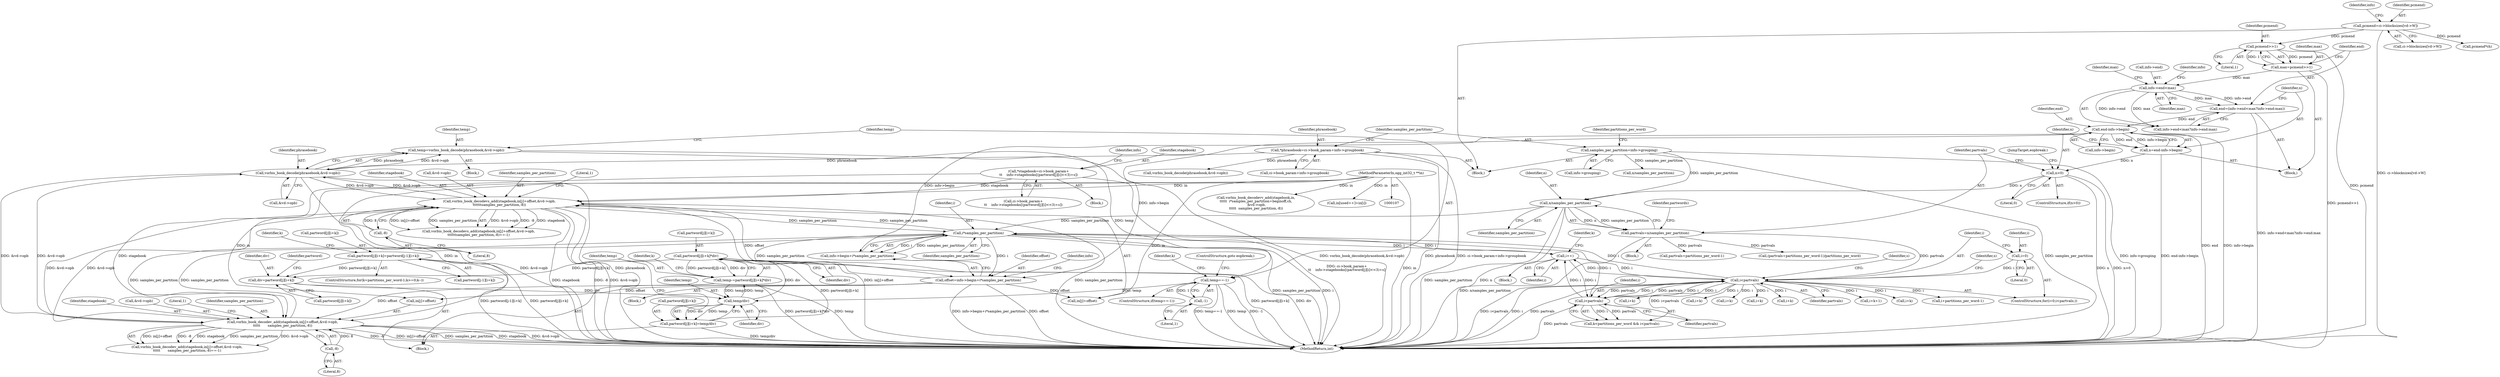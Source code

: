 digraph "1_Android_659030a2e80c38fb8da0a4eb68695349eec6778b@pointer" {
"1000445" [label="(Call,partword[j][i+k]*div)"];
"1000432" [label="(Call,partword[j][i+k]=temp/div)"];
"1000440" [label="(Call,temp/div)"];
"1000407" [label="(Call,temp==-1)"];
"1000398" [label="(Call,temp=vorbis_book_decode(phrasebook,&vd->opb))"];
"1000400" [label="(Call,vorbis_book_decode(phrasebook,&vd->opb))"];
"1000133" [label="(Call,*phrasebook=ci->book_param+info->groupbook)"];
"1000555" [label="(Call,vorbis_book_decodevs_add(stagebook,in[j]+offset,&vd->opb,\n\t\t\t\t\t\tsamples_per_partition,-8))"];
"1000508" [label="(Call,*stagebook=ci->book_param+\n\t\t    info->stagebooks[(partword[j][i]<<3)+s])"];
"1000110" [label="(MethodParameterIn,ogg_int32_t **in)"];
"1000481" [label="(Call,offset=info->begin+i*samples_per_partition)"];
"1000193" [label="(Call,end-info->begin)"];
"1000178" [label="(Call,end=(info->end<max?info->end:max))"];
"1000181" [label="(Call,info->end<max)"];
"1000172" [label="(Call,max=pcmend>>1)"];
"1000174" [label="(Call,pcmend>>1)"];
"1000155" [label="(Call,pcmend=ci->blocksizes[vd->W])"];
"1000487" [label="(Call,i*samples_per_partition)"];
"1000298" [label="(Call,i<partvals)"];
"1000295" [label="(Call,i=0)"];
"1000462" [label="(Call,i<partvals)"];
"1000468" [label="(Call,i++)"];
"1000204" [label="(Call,partvals=n/samples_per_partition)"];
"1000206" [label="(Call,n/samples_per_partition)"];
"1000199" [label="(Call,n>0)"];
"1000191" [label="(Call,n=end-info->begin)"];
"1000143" [label="(Call,samples_per_partition=info->grouping)"];
"1000534" [label="(Call,vorbis_book_decodev_add(stagebook,in[j]+offset,&vd->opb,\n\t\t\t\t\t       samples_per_partition,-8))"];
"1000546" [label="(Call,-8)"];
"1000567" [label="(Call,-8)"];
"1000409" [label="(Call,-1)"];
"1000443" [label="(Call,temp-=partword[j][i+k]*div)"];
"1000445" [label="(Call,partword[j][i+k]*div)"];
"1000423" [label="(Call,div=partword[j][i+k])"];
"1000370" [label="(Call,partword[j][i+k]=partword[j-1][i+k])"];
"1000205" [label="(Identifier,partvals)"];
"1000570" [label="(Literal,1)"];
"1000195" [label="(Call,info->begin)"];
"1000185" [label="(Identifier,max)"];
"1000440" [label="(Call,temp/div)"];
"1000369" [label="(Identifier,k)"];
"1000429" [label="(Call,i+k)"];
"1000110" [label="(MethodParameterIn,ogg_int32_t **in)"];
"1000556" [label="(Identifier,stagebook)"];
"1000155" [label="(Call,pcmend=ci->blocksizes[vd->W])"];
"1000465" [label="(Block,)"];
"1000294" [label="(ControlStructure,for(i=0;i<partvals;))"];
"1000562" [label="(Call,&vd->opb)"];
"1000509" [label="(Identifier,stagebook)"];
"1000463" [label="(Identifier,i)"];
"1000536" [label="(Call,in[j]+offset)"];
"1000557" [label="(Call,in[j]+offset)"];
"1000334" [label="(Call,i+k)"];
"1000535" [label="(Identifier,stagebook)"];
"1000410" [label="(Literal,1)"];
"1000568" [label="(Literal,8)"];
"1000295" [label="(Call,i=0)"];
"1000555" [label="(Call,vorbis_book_decodevs_add(stagebook,in[j]+offset,&vd->opb,\n\t\t\t\t\t\tsamples_per_partition,-8))"];
"1000204" [label="(Call,partvals=n/samples_per_partition)"];
"1000425" [label="(Call,partword[j][i+k])"];
"1000207" [label="(Identifier,n)"];
"1000384" [label="(Call,i+k)"];
"1000420" [label="(Identifier,k)"];
"1000407" [label="(Call,temp==-1)"];
"1000482" [label="(Identifier,offset)"];
"1000375" [label="(Call,i+k)"];
"1000481" [label="(Call,offset=info->begin+i*samples_per_partition)"];
"1000191" [label="(Call,n=end-info->begin)"];
"1000547" [label="(Literal,8)"];
"1000167" [label="(Identifier,info)"];
"1000157" [label="(Call,ci->blocksizes[vd->W])"];
"1000423" [label="(Call,div=partword[j][i+k])"];
"1000488" [label="(Identifier,i)"];
"1000172" [label="(Call,max=pcmend>>1)"];
"1000529" [label="(Identifier,info)"];
"1000300" [label="(Identifier,partvals)"];
"1000458" [label="(Call,k<partitions_per_word && i<partvals)"];
"1000464" [label="(Identifier,partvals)"];
"1000733" [label="(Call,vorbis_book_decode(phrasebook,&vd->opb))"];
"1000371" [label="(Call,partword[j][i+k])"];
"1000193" [label="(Call,end-info->begin)"];
"1000401" [label="(Identifier,phrasebook)"];
"1000182" [label="(Call,info->end)"];
"1000832" [label="(Call,vorbis_book_decodevv_add(stagebook,in,\n\t\t\t\t\t  i*samples_per_partition+beginoff,ch,\n &vd->opb,\n\t\t\t\t\t  samples_per_partition,-8))"];
"1000176" [label="(Literal,1)"];
"1000441" [label="(Identifier,temp)"];
"1000296" [label="(Identifier,i)"];
"1000342" [label="(Call,i+k+1)"];
"1000211" [label="(Identifier,partwords)"];
"1000432" [label="(Call,partword[j][i+k]=temp/div)"];
"1000113" [label="(Block,)"];
"1000433" [label="(Call,partword[j][i+k])"];
"1000510" [label="(Call,ci->book_param+\n\t\t    info->stagebooks[(partword[j][i]<<3)+s])"];
"1000187" [label="(Identifier,info)"];
"1000578" [label="(Call,pcmend*ch)"];
"1000437" [label="(Call,i+k)"];
"1000200" [label="(Identifier,n)"];
"1000444" [label="(Identifier,temp)"];
"1000299" [label="(Identifier,i)"];
"1000566" [label="(Identifier,samples_per_partition)"];
"1000854" [label="(MethodReturn,int)"];
"1000494" [label="(Identifier,info)"];
"1000150" [label="(Identifier,partitions_per_word)"];
"1000462" [label="(Call,i<partvals)"];
"1000232" [label="(Call,in[used++]=in[i])"];
"1000199" [label="(Call,n>0)"];
"1000370" [label="(Call,partword[j][i+k]=partword[j-1][i+k])"];
"1000359" [label="(ControlStructure,for(k=partitions_per_word-1;k>=0;k--))"];
"1000567" [label="(Call,-8)"];
"1000194" [label="(Identifier,end)"];
"1000400" [label="(Call,vorbis_book_decode(phrasebook,&vd->opb))"];
"1000554" [label="(Call,vorbis_book_decodevs_add(stagebook,in[j]+offset,&vd->opb,\n\t\t\t\t\t\tsamples_per_partition,-8)==-1)"];
"1000479" [label="(Block,)"];
"1000443" [label="(Call,temp-=partword[j][i+k]*div)"];
"1000414" [label="(Identifier,k)"];
"1000533" [label="(Call,vorbis_book_decodev_add(stagebook,in[j]+offset,&vd->opb,\n\t\t\t\t\t       samples_per_partition,-8)==-1)"];
"1000446" [label="(Call,partword[j][i+k])"];
"1000402" [label="(Call,&vd->opb)"];
"1000506" [label="(Block,)"];
"1000508" [label="(Call,*stagebook=ci->book_param+\n\t\t    info->stagebooks[(partword[j][i]<<3)+s])"];
"1000298" [label="(Call,i<partvals)"];
"1000170" [label="(Block,)"];
"1000206" [label="(Call,n/samples_per_partition)"];
"1000192" [label="(Identifier,n)"];
"1000541" [label="(Call,&vd->opb)"];
"1000408" [label="(Identifier,temp)"];
"1000145" [label="(Call,info->grouping)"];
"1000411" [label="(ControlStructure,goto eopbreak;)"];
"1000549" [label="(Literal,1)"];
"1000180" [label="(Call,info->end<max?info->end:max)"];
"1000181" [label="(Call,info->end<max)"];
"1000546" [label="(Call,-8)"];
"1000424" [label="(Identifier,div)"];
"1000173" [label="(Identifier,max)"];
"1000198" [label="(ControlStructure,if(n>0))"];
"1000445" [label="(Call,partword[j][i+k]*div)"];
"1000468" [label="(Call,i++)"];
"1000469" [label="(Identifier,i)"];
"1000297" [label="(Literal,0)"];
"1000421" [label="(Block,)"];
"1000312" [label="(Call,i+partitions_per_word-1)"];
"1000135" [label="(Call,ci->book_param+info->groupbook)"];
"1000201" [label="(Literal,0)"];
"1000399" [label="(Identifier,temp)"];
"1000189" [label="(Identifier,max)"];
"1000450" [label="(Call,i+k)"];
"1000175" [label="(Identifier,pcmend)"];
"1000208" [label="(Identifier,samples_per_partition)"];
"1000489" [label="(Identifier,samples_per_partition)"];
"1000179" [label="(Identifier,end)"];
"1000409" [label="(Call,-1)"];
"1000174" [label="(Call,pcmend>>1)"];
"1000398" [label="(Call,temp=vorbis_book_decode(phrasebook,&vd->opb))"];
"1000483" [label="(Call,info->begin+i*samples_per_partition)"];
"1000453" [label="(Identifier,div)"];
"1000202" [label="(Block,)"];
"1000406" [label="(ControlStructure,if(temp==-1))"];
"1000178" [label="(Call,end=(info->end<max?info->end:max))"];
"1000545" [label="(Identifier,samples_per_partition)"];
"1000213" [label="(Call,partvals+partitions_per_word-1)"];
"1000378" [label="(Call,partword[j-1][i+k])"];
"1000851" [label="(JumpTarget,eopbreak:)"];
"1000435" [label="(Identifier,partword)"];
"1000442" [label="(Identifier,div)"];
"1000144" [label="(Identifier,samples_per_partition)"];
"1000143" [label="(Call,samples_per_partition=info->grouping)"];
"1000534" [label="(Call,vorbis_book_decodev_add(stagebook,in[j]+offset,&vd->opb,\n\t\t\t\t\t       samples_per_partition,-8))"];
"1000396" [label="(Block,)"];
"1000212" [label="(Call,(partvals+partitions_per_word-1)/partitions_per_word)"];
"1000487" [label="(Call,i*samples_per_partition)"];
"1000292" [label="(Identifier,s)"];
"1000460" [label="(Identifier,k)"];
"1000156" [label="(Identifier,pcmend)"];
"1000304" [label="(Identifier,s)"];
"1000133" [label="(Call,*phrasebook=ci->book_param+info->groupbook)"];
"1000611" [label="(Call,n/samples_per_partition)"];
"1000134" [label="(Identifier,phrasebook)"];
"1000445" -> "1000443"  [label="AST: "];
"1000445" -> "1000453"  [label="CFG: "];
"1000446" -> "1000445"  [label="AST: "];
"1000453" -> "1000445"  [label="AST: "];
"1000443" -> "1000445"  [label="CFG: "];
"1000445" -> "1000854"  [label="DDG: partword[j][i+k]"];
"1000445" -> "1000854"  [label="DDG: div"];
"1000445" -> "1000423"  [label="DDG: partword[j][i+k]"];
"1000445" -> "1000443"  [label="DDG: partword[j][i+k]"];
"1000445" -> "1000443"  [label="DDG: div"];
"1000432" -> "1000445"  [label="DDG: partword[j][i+k]"];
"1000440" -> "1000445"  [label="DDG: div"];
"1000432" -> "1000421"  [label="AST: "];
"1000432" -> "1000440"  [label="CFG: "];
"1000433" -> "1000432"  [label="AST: "];
"1000440" -> "1000432"  [label="AST: "];
"1000444" -> "1000432"  [label="CFG: "];
"1000432" -> "1000854"  [label="DDG: temp/div"];
"1000440" -> "1000432"  [label="DDG: temp"];
"1000440" -> "1000432"  [label="DDG: div"];
"1000440" -> "1000442"  [label="CFG: "];
"1000441" -> "1000440"  [label="AST: "];
"1000442" -> "1000440"  [label="AST: "];
"1000407" -> "1000440"  [label="DDG: temp"];
"1000443" -> "1000440"  [label="DDG: temp"];
"1000423" -> "1000440"  [label="DDG: div"];
"1000440" -> "1000443"  [label="DDG: temp"];
"1000407" -> "1000406"  [label="AST: "];
"1000407" -> "1000409"  [label="CFG: "];
"1000408" -> "1000407"  [label="AST: "];
"1000409" -> "1000407"  [label="AST: "];
"1000411" -> "1000407"  [label="CFG: "];
"1000414" -> "1000407"  [label="CFG: "];
"1000407" -> "1000854"  [label="DDG: -1"];
"1000407" -> "1000854"  [label="DDG: temp==-1"];
"1000407" -> "1000854"  [label="DDG: temp"];
"1000398" -> "1000407"  [label="DDG: temp"];
"1000409" -> "1000407"  [label="DDG: 1"];
"1000398" -> "1000396"  [label="AST: "];
"1000398" -> "1000400"  [label="CFG: "];
"1000399" -> "1000398"  [label="AST: "];
"1000400" -> "1000398"  [label="AST: "];
"1000408" -> "1000398"  [label="CFG: "];
"1000398" -> "1000854"  [label="DDG: vorbis_book_decode(phrasebook,&vd->opb)"];
"1000400" -> "1000398"  [label="DDG: phrasebook"];
"1000400" -> "1000398"  [label="DDG: &vd->opb"];
"1000400" -> "1000402"  [label="CFG: "];
"1000401" -> "1000400"  [label="AST: "];
"1000402" -> "1000400"  [label="AST: "];
"1000400" -> "1000854"  [label="DDG: phrasebook"];
"1000400" -> "1000854"  [label="DDG: &vd->opb"];
"1000133" -> "1000400"  [label="DDG: phrasebook"];
"1000555" -> "1000400"  [label="DDG: &vd->opb"];
"1000534" -> "1000400"  [label="DDG: &vd->opb"];
"1000400" -> "1000534"  [label="DDG: &vd->opb"];
"1000400" -> "1000555"  [label="DDG: &vd->opb"];
"1000133" -> "1000113"  [label="AST: "];
"1000133" -> "1000135"  [label="CFG: "];
"1000134" -> "1000133"  [label="AST: "];
"1000135" -> "1000133"  [label="AST: "];
"1000144" -> "1000133"  [label="CFG: "];
"1000133" -> "1000854"  [label="DDG: phrasebook"];
"1000133" -> "1000854"  [label="DDG: ci->book_param+info->groupbook"];
"1000133" -> "1000733"  [label="DDG: phrasebook"];
"1000555" -> "1000554"  [label="AST: "];
"1000555" -> "1000567"  [label="CFG: "];
"1000556" -> "1000555"  [label="AST: "];
"1000557" -> "1000555"  [label="AST: "];
"1000562" -> "1000555"  [label="AST: "];
"1000566" -> "1000555"  [label="AST: "];
"1000567" -> "1000555"  [label="AST: "];
"1000570" -> "1000555"  [label="CFG: "];
"1000555" -> "1000854"  [label="DDG: &vd->opb"];
"1000555" -> "1000854"  [label="DDG: in[j]+offset"];
"1000555" -> "1000854"  [label="DDG: samples_per_partition"];
"1000555" -> "1000854"  [label="DDG: stagebook"];
"1000555" -> "1000854"  [label="DDG: -8"];
"1000555" -> "1000487"  [label="DDG: samples_per_partition"];
"1000555" -> "1000534"  [label="DDG: &vd->opb"];
"1000555" -> "1000554"  [label="DDG: &vd->opb"];
"1000555" -> "1000554"  [label="DDG: -8"];
"1000555" -> "1000554"  [label="DDG: stagebook"];
"1000555" -> "1000554"  [label="DDG: in[j]+offset"];
"1000555" -> "1000554"  [label="DDG: samples_per_partition"];
"1000508" -> "1000555"  [label="DDG: stagebook"];
"1000110" -> "1000555"  [label="DDG: in"];
"1000481" -> "1000555"  [label="DDG: offset"];
"1000534" -> "1000555"  [label="DDG: &vd->opb"];
"1000487" -> "1000555"  [label="DDG: samples_per_partition"];
"1000567" -> "1000555"  [label="DDG: 8"];
"1000508" -> "1000506"  [label="AST: "];
"1000508" -> "1000510"  [label="CFG: "];
"1000509" -> "1000508"  [label="AST: "];
"1000510" -> "1000508"  [label="AST: "];
"1000529" -> "1000508"  [label="CFG: "];
"1000508" -> "1000854"  [label="DDG: ci->book_param+\n\t\t    info->stagebooks[(partword[j][i]<<3)+s]"];
"1000508" -> "1000534"  [label="DDG: stagebook"];
"1000110" -> "1000107"  [label="AST: "];
"1000110" -> "1000854"  [label="DDG: in"];
"1000110" -> "1000232"  [label="DDG: in"];
"1000110" -> "1000534"  [label="DDG: in"];
"1000110" -> "1000536"  [label="DDG: in"];
"1000110" -> "1000557"  [label="DDG: in"];
"1000110" -> "1000832"  [label="DDG: in"];
"1000481" -> "1000479"  [label="AST: "];
"1000481" -> "1000483"  [label="CFG: "];
"1000482" -> "1000481"  [label="AST: "];
"1000483" -> "1000481"  [label="AST: "];
"1000494" -> "1000481"  [label="CFG: "];
"1000481" -> "1000854"  [label="DDG: info->begin+i*samples_per_partition"];
"1000481" -> "1000854"  [label="DDG: offset"];
"1000193" -> "1000481"  [label="DDG: info->begin"];
"1000487" -> "1000481"  [label="DDG: i"];
"1000487" -> "1000481"  [label="DDG: samples_per_partition"];
"1000481" -> "1000534"  [label="DDG: offset"];
"1000481" -> "1000536"  [label="DDG: offset"];
"1000481" -> "1000557"  [label="DDG: offset"];
"1000193" -> "1000191"  [label="AST: "];
"1000193" -> "1000195"  [label="CFG: "];
"1000194" -> "1000193"  [label="AST: "];
"1000195" -> "1000193"  [label="AST: "];
"1000191" -> "1000193"  [label="CFG: "];
"1000193" -> "1000854"  [label="DDG: end"];
"1000193" -> "1000854"  [label="DDG: info->begin"];
"1000193" -> "1000191"  [label="DDG: end"];
"1000193" -> "1000191"  [label="DDG: info->begin"];
"1000178" -> "1000193"  [label="DDG: end"];
"1000193" -> "1000483"  [label="DDG: info->begin"];
"1000178" -> "1000170"  [label="AST: "];
"1000178" -> "1000180"  [label="CFG: "];
"1000179" -> "1000178"  [label="AST: "];
"1000180" -> "1000178"  [label="AST: "];
"1000192" -> "1000178"  [label="CFG: "];
"1000178" -> "1000854"  [label="DDG: info->end<max?info->end:max"];
"1000181" -> "1000178"  [label="DDG: info->end"];
"1000181" -> "1000178"  [label="DDG: max"];
"1000181" -> "1000180"  [label="AST: "];
"1000181" -> "1000185"  [label="CFG: "];
"1000182" -> "1000181"  [label="AST: "];
"1000185" -> "1000181"  [label="AST: "];
"1000187" -> "1000181"  [label="CFG: "];
"1000189" -> "1000181"  [label="CFG: "];
"1000172" -> "1000181"  [label="DDG: max"];
"1000181" -> "1000180"  [label="DDG: info->end"];
"1000181" -> "1000180"  [label="DDG: max"];
"1000172" -> "1000170"  [label="AST: "];
"1000172" -> "1000174"  [label="CFG: "];
"1000173" -> "1000172"  [label="AST: "];
"1000174" -> "1000172"  [label="AST: "];
"1000179" -> "1000172"  [label="CFG: "];
"1000172" -> "1000854"  [label="DDG: pcmend>>1"];
"1000174" -> "1000172"  [label="DDG: pcmend"];
"1000174" -> "1000172"  [label="DDG: 1"];
"1000174" -> "1000176"  [label="CFG: "];
"1000175" -> "1000174"  [label="AST: "];
"1000176" -> "1000174"  [label="AST: "];
"1000174" -> "1000854"  [label="DDG: pcmend"];
"1000155" -> "1000174"  [label="DDG: pcmend"];
"1000155" -> "1000113"  [label="AST: "];
"1000155" -> "1000157"  [label="CFG: "];
"1000156" -> "1000155"  [label="AST: "];
"1000157" -> "1000155"  [label="AST: "];
"1000167" -> "1000155"  [label="CFG: "];
"1000155" -> "1000854"  [label="DDG: ci->blocksizes[vd->W]"];
"1000155" -> "1000578"  [label="DDG: pcmend"];
"1000487" -> "1000483"  [label="AST: "];
"1000487" -> "1000489"  [label="CFG: "];
"1000488" -> "1000487"  [label="AST: "];
"1000489" -> "1000487"  [label="AST: "];
"1000483" -> "1000487"  [label="CFG: "];
"1000487" -> "1000854"  [label="DDG: samples_per_partition"];
"1000487" -> "1000854"  [label="DDG: i"];
"1000487" -> "1000468"  [label="DDG: i"];
"1000487" -> "1000483"  [label="DDG: i"];
"1000487" -> "1000483"  [label="DDG: samples_per_partition"];
"1000298" -> "1000487"  [label="DDG: i"];
"1000462" -> "1000487"  [label="DDG: i"];
"1000468" -> "1000487"  [label="DDG: i"];
"1000206" -> "1000487"  [label="DDG: samples_per_partition"];
"1000534" -> "1000487"  [label="DDG: samples_per_partition"];
"1000487" -> "1000534"  [label="DDG: samples_per_partition"];
"1000298" -> "1000294"  [label="AST: "];
"1000298" -> "1000300"  [label="CFG: "];
"1000299" -> "1000298"  [label="AST: "];
"1000300" -> "1000298"  [label="AST: "];
"1000304" -> "1000298"  [label="CFG: "];
"1000292" -> "1000298"  [label="CFG: "];
"1000298" -> "1000854"  [label="DDG: i<partvals"];
"1000298" -> "1000854"  [label="DDG: i"];
"1000298" -> "1000854"  [label="DDG: partvals"];
"1000295" -> "1000298"  [label="DDG: i"];
"1000462" -> "1000298"  [label="DDG: i"];
"1000462" -> "1000298"  [label="DDG: partvals"];
"1000468" -> "1000298"  [label="DDG: i"];
"1000204" -> "1000298"  [label="DDG: partvals"];
"1000298" -> "1000312"  [label="DDG: i"];
"1000298" -> "1000334"  [label="DDG: i"];
"1000298" -> "1000342"  [label="DDG: i"];
"1000298" -> "1000375"  [label="DDG: i"];
"1000298" -> "1000384"  [label="DDG: i"];
"1000298" -> "1000429"  [label="DDG: i"];
"1000298" -> "1000437"  [label="DDG: i"];
"1000298" -> "1000450"  [label="DDG: i"];
"1000298" -> "1000458"  [label="DDG: i<partvals"];
"1000298" -> "1000462"  [label="DDG: i"];
"1000298" -> "1000462"  [label="DDG: partvals"];
"1000298" -> "1000468"  [label="DDG: i"];
"1000295" -> "1000294"  [label="AST: "];
"1000295" -> "1000297"  [label="CFG: "];
"1000296" -> "1000295"  [label="AST: "];
"1000297" -> "1000295"  [label="AST: "];
"1000299" -> "1000295"  [label="CFG: "];
"1000462" -> "1000458"  [label="AST: "];
"1000462" -> "1000464"  [label="CFG: "];
"1000463" -> "1000462"  [label="AST: "];
"1000464" -> "1000462"  [label="AST: "];
"1000458" -> "1000462"  [label="CFG: "];
"1000462" -> "1000854"  [label="DDG: partvals"];
"1000462" -> "1000458"  [label="DDG: i"];
"1000462" -> "1000458"  [label="DDG: partvals"];
"1000468" -> "1000462"  [label="DDG: i"];
"1000462" -> "1000468"  [label="DDG: i"];
"1000468" -> "1000465"  [label="AST: "];
"1000468" -> "1000469"  [label="CFG: "];
"1000469" -> "1000468"  [label="AST: "];
"1000460" -> "1000468"  [label="CFG: "];
"1000204" -> "1000202"  [label="AST: "];
"1000204" -> "1000206"  [label="CFG: "];
"1000205" -> "1000204"  [label="AST: "];
"1000206" -> "1000204"  [label="AST: "];
"1000211" -> "1000204"  [label="CFG: "];
"1000204" -> "1000854"  [label="DDG: n/samples_per_partition"];
"1000206" -> "1000204"  [label="DDG: n"];
"1000206" -> "1000204"  [label="DDG: samples_per_partition"];
"1000204" -> "1000212"  [label="DDG: partvals"];
"1000204" -> "1000213"  [label="DDG: partvals"];
"1000206" -> "1000208"  [label="CFG: "];
"1000207" -> "1000206"  [label="AST: "];
"1000208" -> "1000206"  [label="AST: "];
"1000206" -> "1000854"  [label="DDG: samples_per_partition"];
"1000206" -> "1000854"  [label="DDG: n"];
"1000199" -> "1000206"  [label="DDG: n"];
"1000143" -> "1000206"  [label="DDG: samples_per_partition"];
"1000199" -> "1000198"  [label="AST: "];
"1000199" -> "1000201"  [label="CFG: "];
"1000200" -> "1000199"  [label="AST: "];
"1000201" -> "1000199"  [label="AST: "];
"1000205" -> "1000199"  [label="CFG: "];
"1000851" -> "1000199"  [label="CFG: "];
"1000199" -> "1000854"  [label="DDG: n"];
"1000199" -> "1000854"  [label="DDG: n>0"];
"1000191" -> "1000199"  [label="DDG: n"];
"1000191" -> "1000170"  [label="AST: "];
"1000192" -> "1000191"  [label="AST: "];
"1000200" -> "1000191"  [label="CFG: "];
"1000191" -> "1000854"  [label="DDG: end-info->begin"];
"1000143" -> "1000113"  [label="AST: "];
"1000143" -> "1000145"  [label="CFG: "];
"1000144" -> "1000143"  [label="AST: "];
"1000145" -> "1000143"  [label="AST: "];
"1000150" -> "1000143"  [label="CFG: "];
"1000143" -> "1000854"  [label="DDG: samples_per_partition"];
"1000143" -> "1000854"  [label="DDG: info->grouping"];
"1000143" -> "1000611"  [label="DDG: samples_per_partition"];
"1000534" -> "1000533"  [label="AST: "];
"1000534" -> "1000546"  [label="CFG: "];
"1000535" -> "1000534"  [label="AST: "];
"1000536" -> "1000534"  [label="AST: "];
"1000541" -> "1000534"  [label="AST: "];
"1000545" -> "1000534"  [label="AST: "];
"1000546" -> "1000534"  [label="AST: "];
"1000549" -> "1000534"  [label="CFG: "];
"1000534" -> "1000854"  [label="DDG: -8"];
"1000534" -> "1000854"  [label="DDG: in[j]+offset"];
"1000534" -> "1000854"  [label="DDG: samples_per_partition"];
"1000534" -> "1000854"  [label="DDG: stagebook"];
"1000534" -> "1000854"  [label="DDG: &vd->opb"];
"1000534" -> "1000533"  [label="DDG: in[j]+offset"];
"1000534" -> "1000533"  [label="DDG: -8"];
"1000534" -> "1000533"  [label="DDG: stagebook"];
"1000534" -> "1000533"  [label="DDG: samples_per_partition"];
"1000534" -> "1000533"  [label="DDG: &vd->opb"];
"1000546" -> "1000534"  [label="DDG: 8"];
"1000546" -> "1000547"  [label="CFG: "];
"1000547" -> "1000546"  [label="AST: "];
"1000567" -> "1000568"  [label="CFG: "];
"1000568" -> "1000567"  [label="AST: "];
"1000409" -> "1000410"  [label="CFG: "];
"1000410" -> "1000409"  [label="AST: "];
"1000443" -> "1000421"  [label="AST: "];
"1000444" -> "1000443"  [label="AST: "];
"1000420" -> "1000443"  [label="CFG: "];
"1000443" -> "1000854"  [label="DDG: partword[j][i+k]*div"];
"1000443" -> "1000854"  [label="DDG: temp"];
"1000423" -> "1000421"  [label="AST: "];
"1000423" -> "1000425"  [label="CFG: "];
"1000424" -> "1000423"  [label="AST: "];
"1000425" -> "1000423"  [label="AST: "];
"1000435" -> "1000423"  [label="CFG: "];
"1000370" -> "1000423"  [label="DDG: partword[j][i+k]"];
"1000370" -> "1000359"  [label="AST: "];
"1000370" -> "1000378"  [label="CFG: "];
"1000371" -> "1000370"  [label="AST: "];
"1000378" -> "1000370"  [label="AST: "];
"1000369" -> "1000370"  [label="CFG: "];
"1000370" -> "1000854"  [label="DDG: partword[j-1][i+k]"];
"1000370" -> "1000854"  [label="DDG: partword[j][i+k]"];
}

